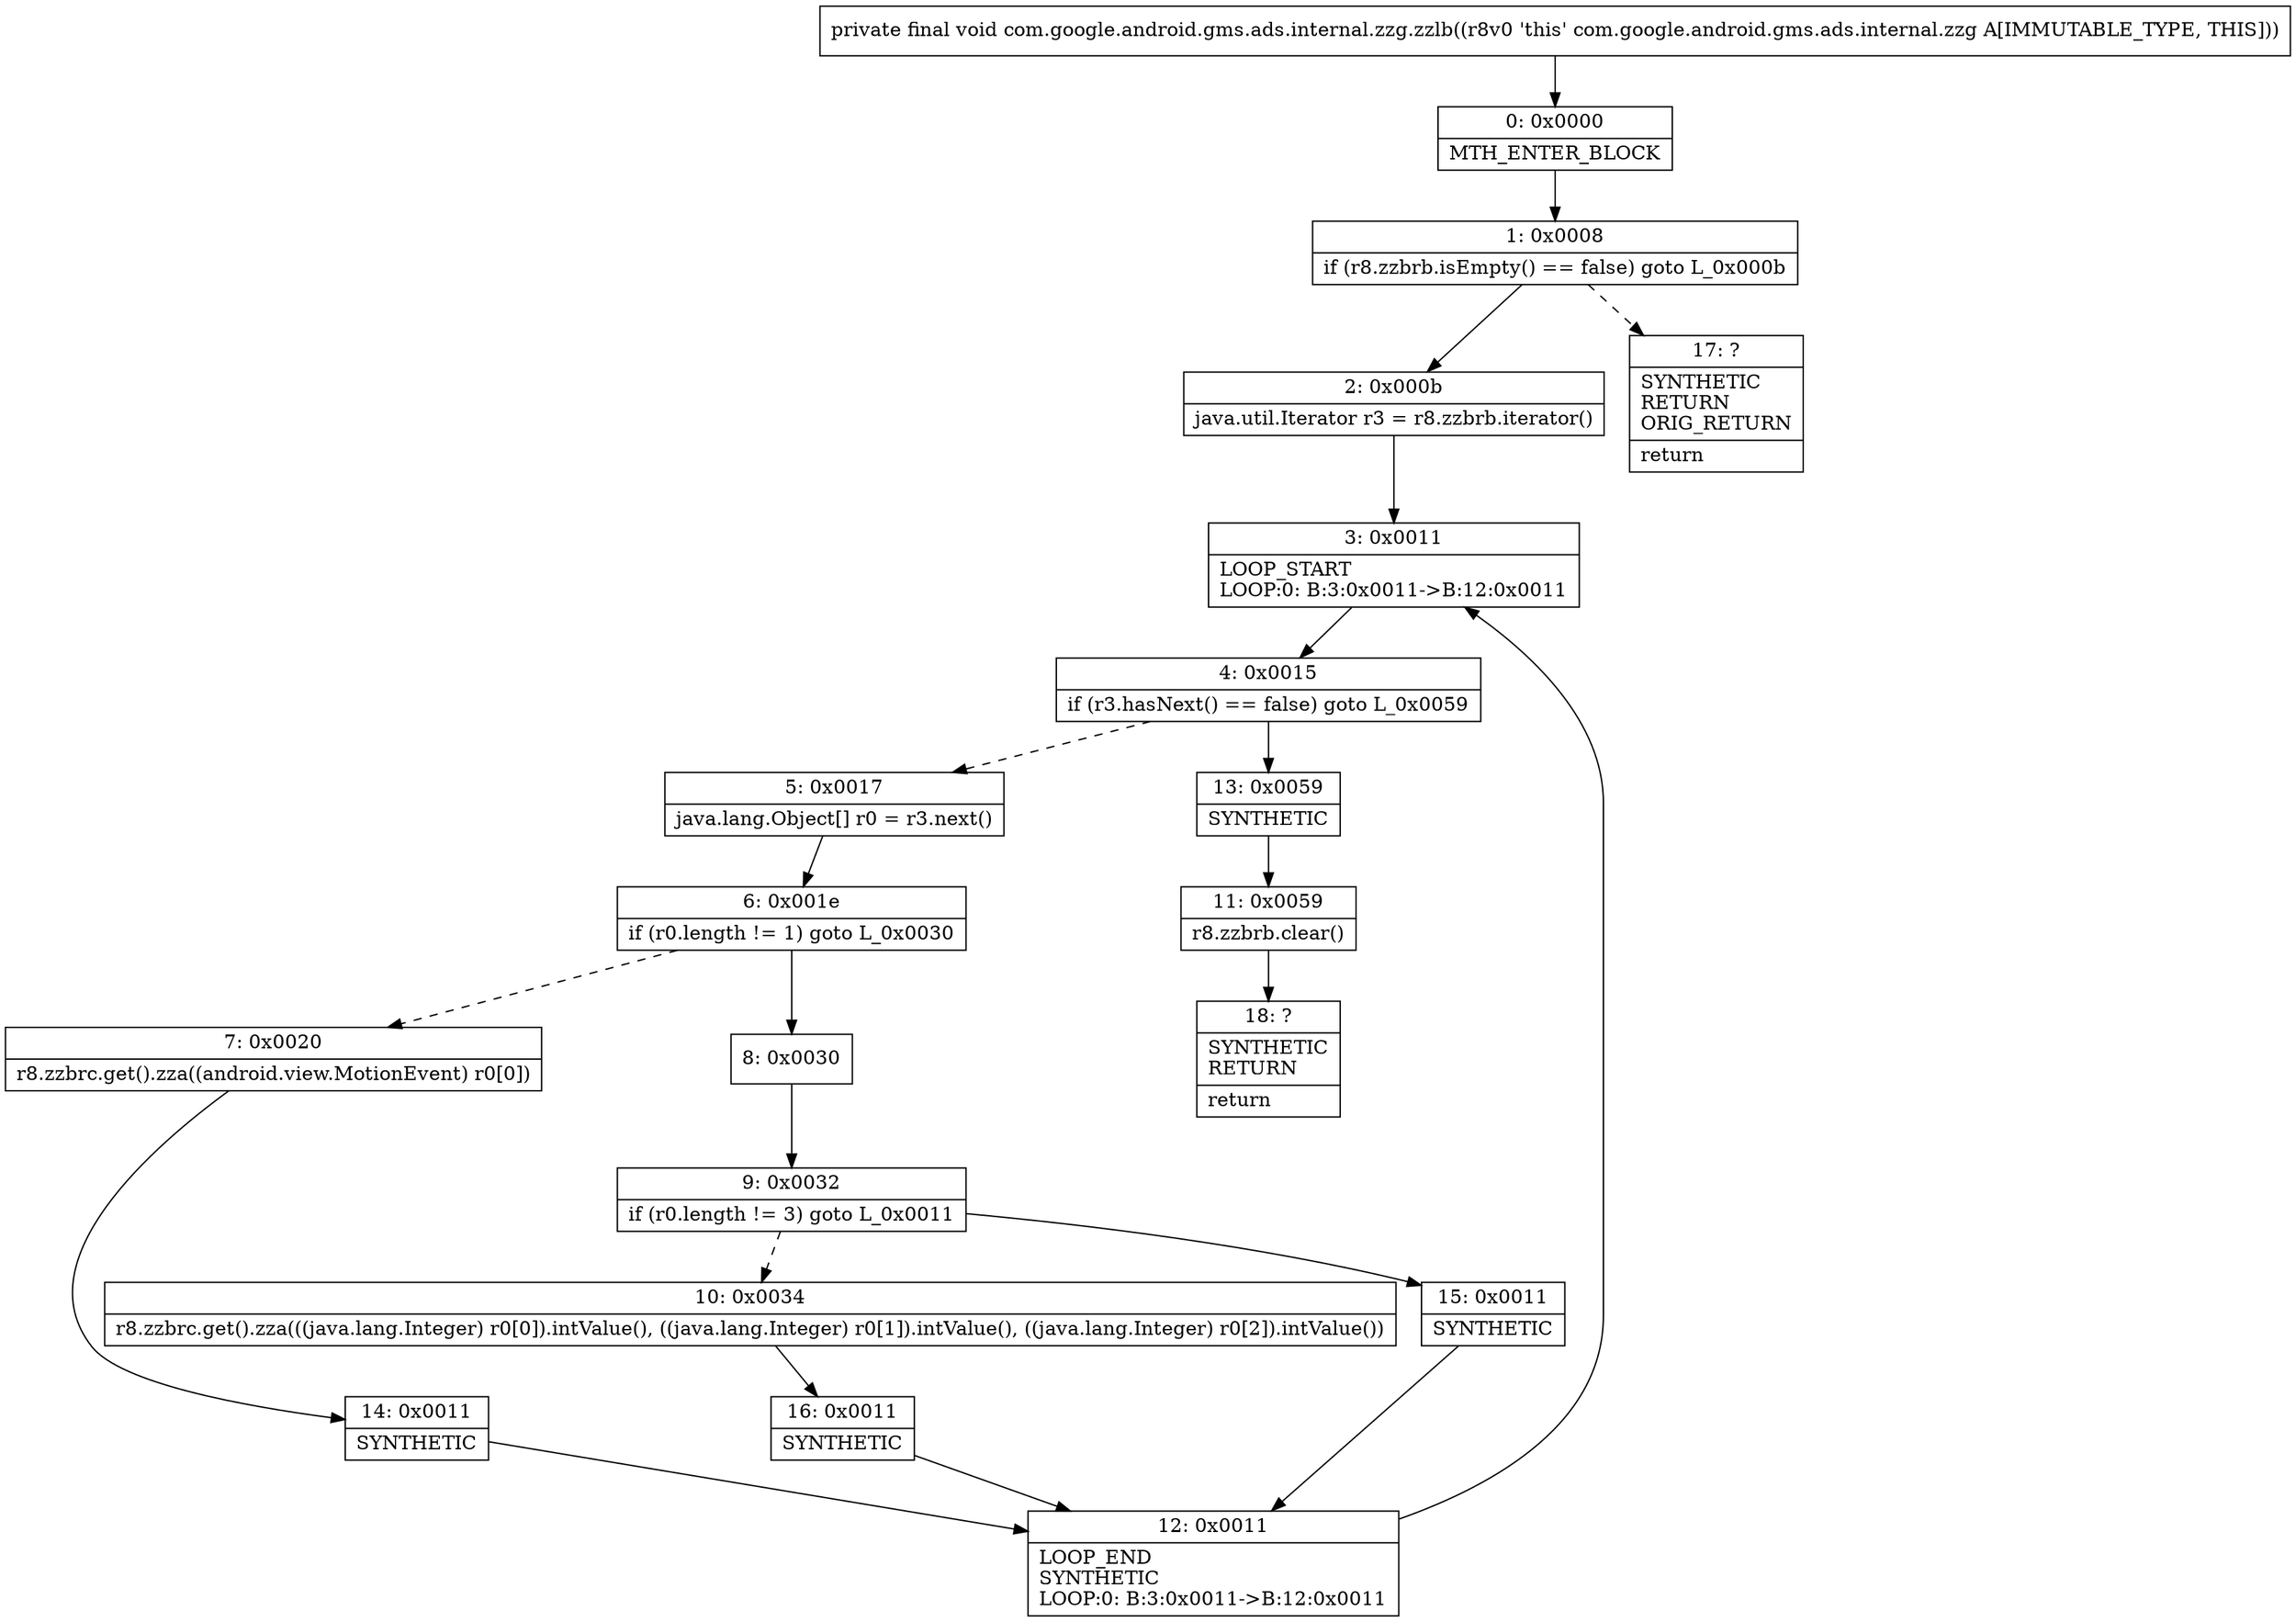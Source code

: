 digraph "CFG forcom.google.android.gms.ads.internal.zzg.zzlb()V" {
Node_0 [shape=record,label="{0\:\ 0x0000|MTH_ENTER_BLOCK\l}"];
Node_1 [shape=record,label="{1\:\ 0x0008|if (r8.zzbrb.isEmpty() == false) goto L_0x000b\l}"];
Node_2 [shape=record,label="{2\:\ 0x000b|java.util.Iterator r3 = r8.zzbrb.iterator()\l}"];
Node_3 [shape=record,label="{3\:\ 0x0011|LOOP_START\lLOOP:0: B:3:0x0011\-\>B:12:0x0011\l}"];
Node_4 [shape=record,label="{4\:\ 0x0015|if (r3.hasNext() == false) goto L_0x0059\l}"];
Node_5 [shape=record,label="{5\:\ 0x0017|java.lang.Object[] r0 = r3.next()\l}"];
Node_6 [shape=record,label="{6\:\ 0x001e|if (r0.length != 1) goto L_0x0030\l}"];
Node_7 [shape=record,label="{7\:\ 0x0020|r8.zzbrc.get().zza((android.view.MotionEvent) r0[0])\l}"];
Node_8 [shape=record,label="{8\:\ 0x0030}"];
Node_9 [shape=record,label="{9\:\ 0x0032|if (r0.length != 3) goto L_0x0011\l}"];
Node_10 [shape=record,label="{10\:\ 0x0034|r8.zzbrc.get().zza(((java.lang.Integer) r0[0]).intValue(), ((java.lang.Integer) r0[1]).intValue(), ((java.lang.Integer) r0[2]).intValue())\l}"];
Node_11 [shape=record,label="{11\:\ 0x0059|r8.zzbrb.clear()\l}"];
Node_12 [shape=record,label="{12\:\ 0x0011|LOOP_END\lSYNTHETIC\lLOOP:0: B:3:0x0011\-\>B:12:0x0011\l}"];
Node_13 [shape=record,label="{13\:\ 0x0059|SYNTHETIC\l}"];
Node_14 [shape=record,label="{14\:\ 0x0011|SYNTHETIC\l}"];
Node_15 [shape=record,label="{15\:\ 0x0011|SYNTHETIC\l}"];
Node_16 [shape=record,label="{16\:\ 0x0011|SYNTHETIC\l}"];
Node_17 [shape=record,label="{17\:\ ?|SYNTHETIC\lRETURN\lORIG_RETURN\l|return\l}"];
Node_18 [shape=record,label="{18\:\ ?|SYNTHETIC\lRETURN\l|return\l}"];
MethodNode[shape=record,label="{private final void com.google.android.gms.ads.internal.zzg.zzlb((r8v0 'this' com.google.android.gms.ads.internal.zzg A[IMMUTABLE_TYPE, THIS])) }"];
MethodNode -> Node_0;
Node_0 -> Node_1;
Node_1 -> Node_2;
Node_1 -> Node_17[style=dashed];
Node_2 -> Node_3;
Node_3 -> Node_4;
Node_4 -> Node_5[style=dashed];
Node_4 -> Node_13;
Node_5 -> Node_6;
Node_6 -> Node_7[style=dashed];
Node_6 -> Node_8;
Node_7 -> Node_14;
Node_8 -> Node_9;
Node_9 -> Node_10[style=dashed];
Node_9 -> Node_15;
Node_10 -> Node_16;
Node_11 -> Node_18;
Node_12 -> Node_3;
Node_13 -> Node_11;
Node_14 -> Node_12;
Node_15 -> Node_12;
Node_16 -> Node_12;
}

